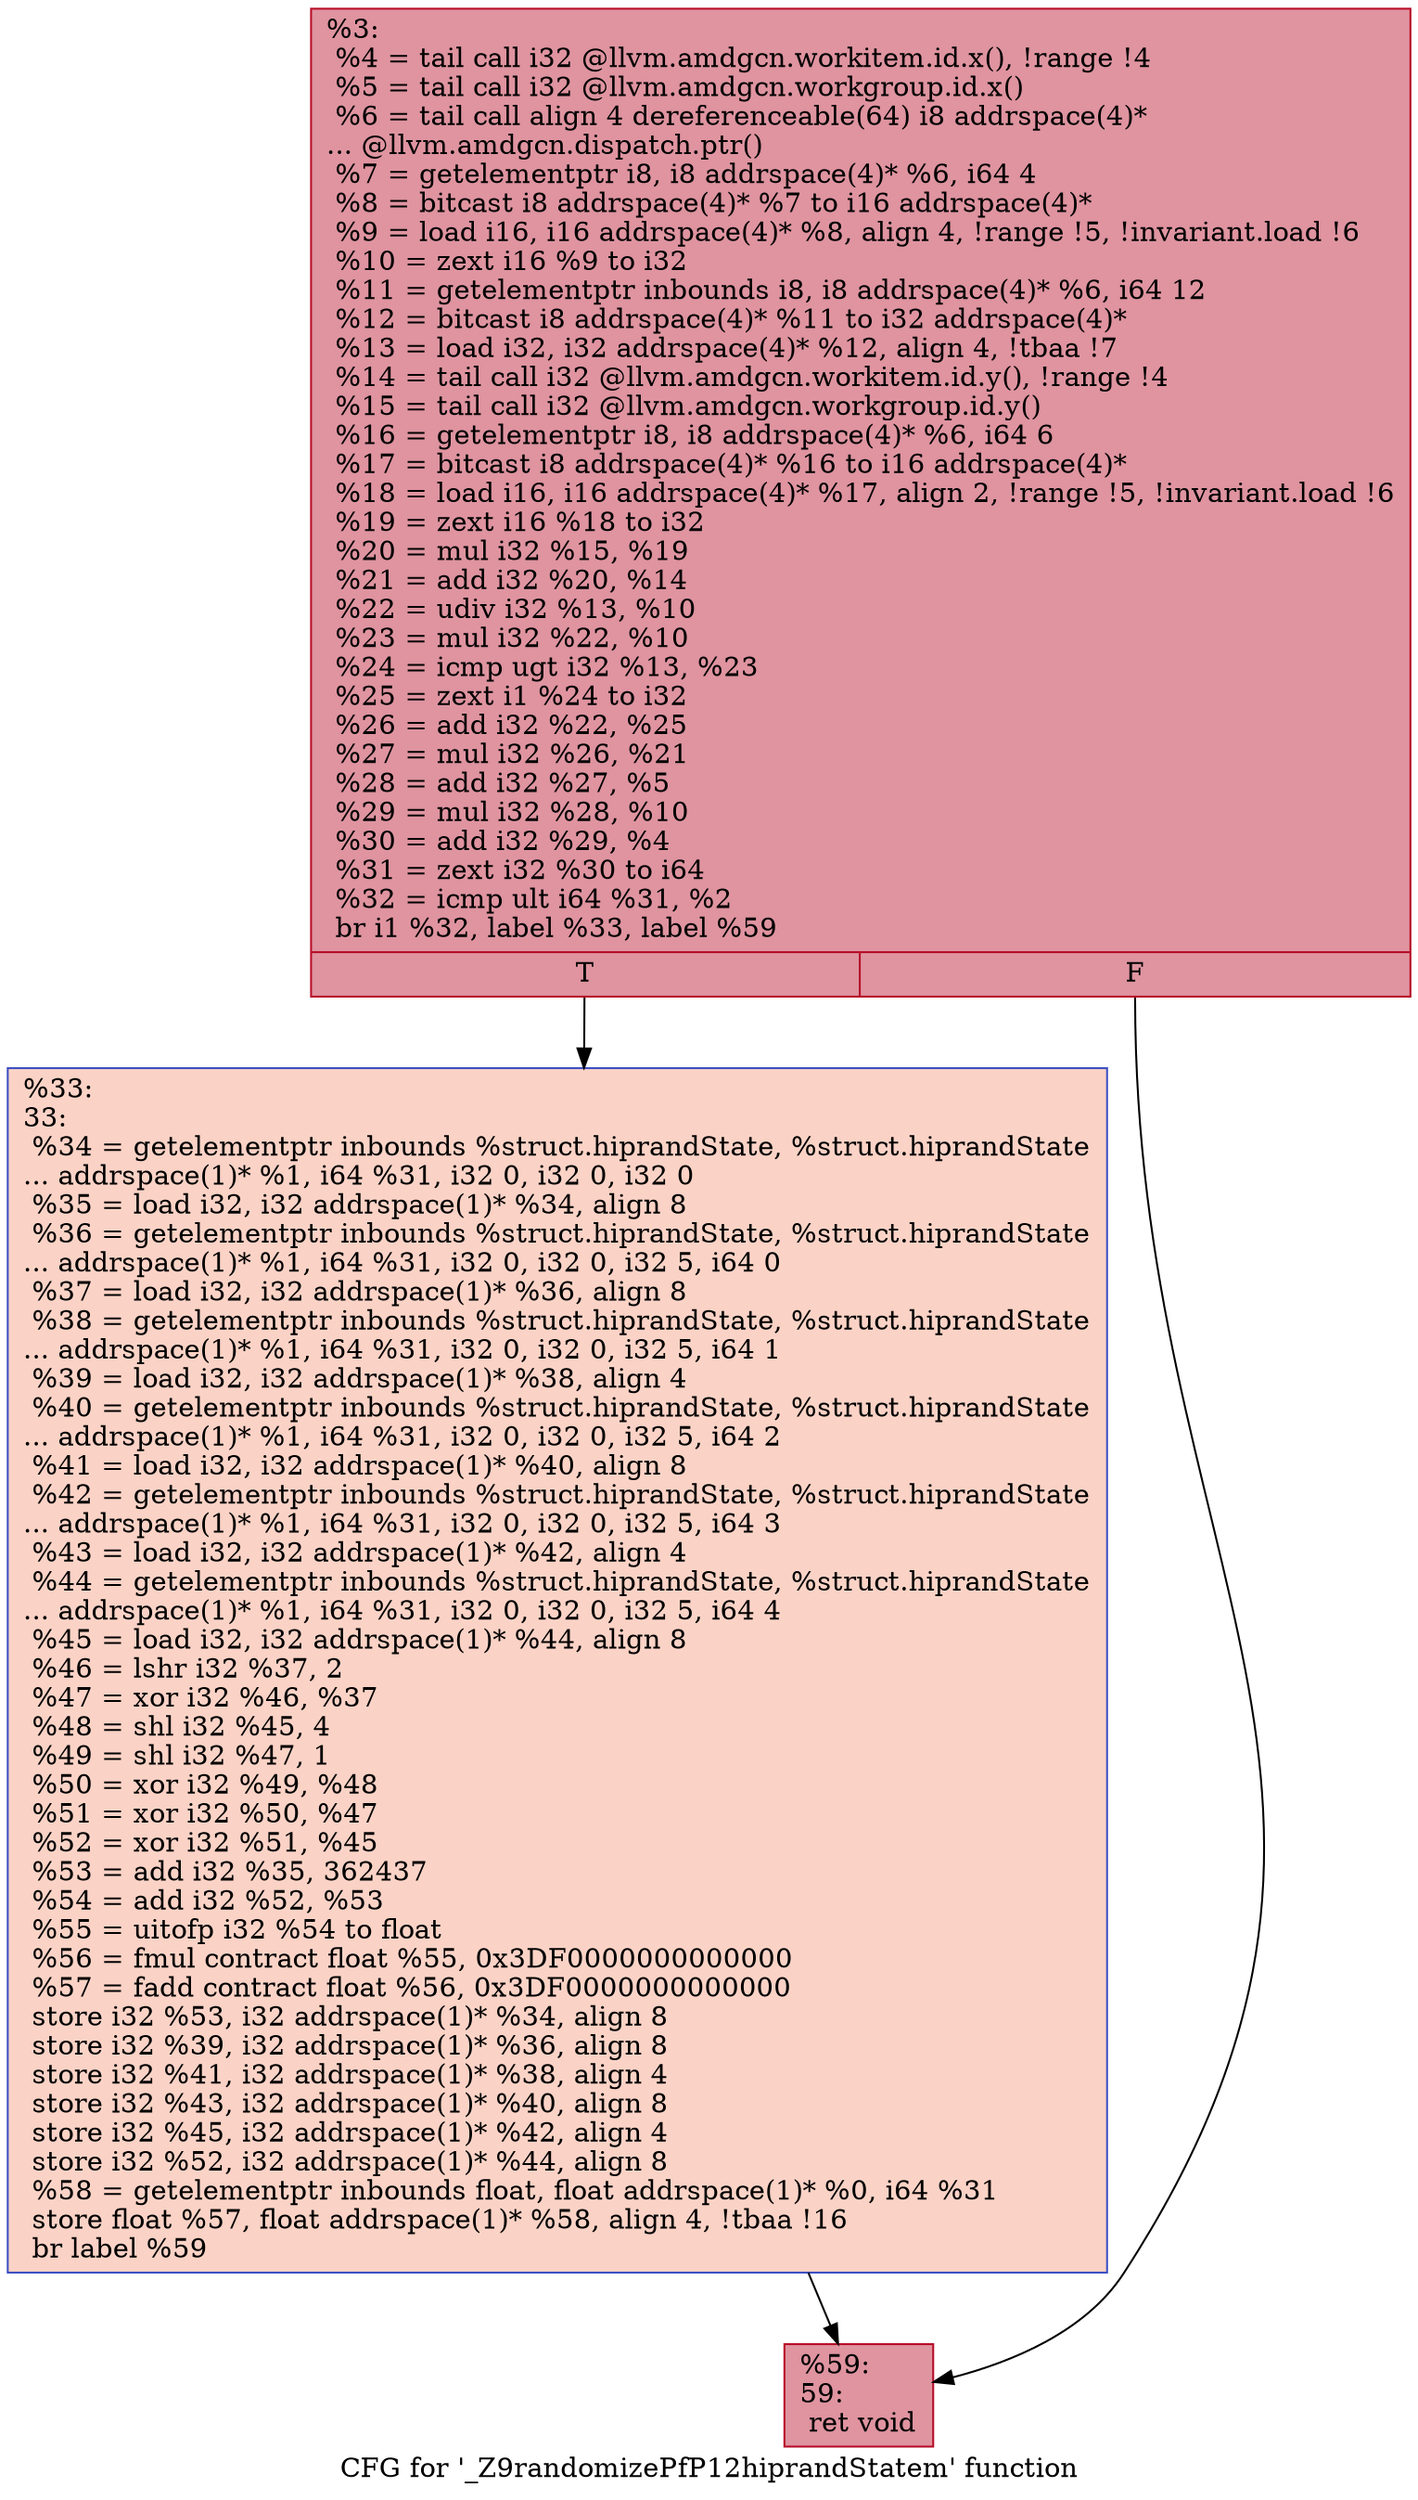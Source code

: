 digraph "CFG for '_Z9randomizePfP12hiprandStatem' function" {
	label="CFG for '_Z9randomizePfP12hiprandStatem' function";

	Node0x5fa2640 [shape=record,color="#b70d28ff", style=filled, fillcolor="#b70d2870",label="{%3:\l  %4 = tail call i32 @llvm.amdgcn.workitem.id.x(), !range !4\l  %5 = tail call i32 @llvm.amdgcn.workgroup.id.x()\l  %6 = tail call align 4 dereferenceable(64) i8 addrspace(4)*\l... @llvm.amdgcn.dispatch.ptr()\l  %7 = getelementptr i8, i8 addrspace(4)* %6, i64 4\l  %8 = bitcast i8 addrspace(4)* %7 to i16 addrspace(4)*\l  %9 = load i16, i16 addrspace(4)* %8, align 4, !range !5, !invariant.load !6\l  %10 = zext i16 %9 to i32\l  %11 = getelementptr inbounds i8, i8 addrspace(4)* %6, i64 12\l  %12 = bitcast i8 addrspace(4)* %11 to i32 addrspace(4)*\l  %13 = load i32, i32 addrspace(4)* %12, align 4, !tbaa !7\l  %14 = tail call i32 @llvm.amdgcn.workitem.id.y(), !range !4\l  %15 = tail call i32 @llvm.amdgcn.workgroup.id.y()\l  %16 = getelementptr i8, i8 addrspace(4)* %6, i64 6\l  %17 = bitcast i8 addrspace(4)* %16 to i16 addrspace(4)*\l  %18 = load i16, i16 addrspace(4)* %17, align 2, !range !5, !invariant.load !6\l  %19 = zext i16 %18 to i32\l  %20 = mul i32 %15, %19\l  %21 = add i32 %20, %14\l  %22 = udiv i32 %13, %10\l  %23 = mul i32 %22, %10\l  %24 = icmp ugt i32 %13, %23\l  %25 = zext i1 %24 to i32\l  %26 = add i32 %22, %25\l  %27 = mul i32 %26, %21\l  %28 = add i32 %27, %5\l  %29 = mul i32 %28, %10\l  %30 = add i32 %29, %4\l  %31 = zext i32 %30 to i64\l  %32 = icmp ult i64 %31, %2\l  br i1 %32, label %33, label %59\l|{<s0>T|<s1>F}}"];
	Node0x5fa2640:s0 -> Node0x5fa50a0;
	Node0x5fa2640:s1 -> Node0x5fa5130;
	Node0x5fa50a0 [shape=record,color="#3d50c3ff", style=filled, fillcolor="#f59c7d70",label="{%33:\l33:                                               \l  %34 = getelementptr inbounds %struct.hiprandState, %struct.hiprandState\l... addrspace(1)* %1, i64 %31, i32 0, i32 0, i32 0\l  %35 = load i32, i32 addrspace(1)* %34, align 8\l  %36 = getelementptr inbounds %struct.hiprandState, %struct.hiprandState\l... addrspace(1)* %1, i64 %31, i32 0, i32 0, i32 5, i64 0\l  %37 = load i32, i32 addrspace(1)* %36, align 8\l  %38 = getelementptr inbounds %struct.hiprandState, %struct.hiprandState\l... addrspace(1)* %1, i64 %31, i32 0, i32 0, i32 5, i64 1\l  %39 = load i32, i32 addrspace(1)* %38, align 4\l  %40 = getelementptr inbounds %struct.hiprandState, %struct.hiprandState\l... addrspace(1)* %1, i64 %31, i32 0, i32 0, i32 5, i64 2\l  %41 = load i32, i32 addrspace(1)* %40, align 8\l  %42 = getelementptr inbounds %struct.hiprandState, %struct.hiprandState\l... addrspace(1)* %1, i64 %31, i32 0, i32 0, i32 5, i64 3\l  %43 = load i32, i32 addrspace(1)* %42, align 4\l  %44 = getelementptr inbounds %struct.hiprandState, %struct.hiprandState\l... addrspace(1)* %1, i64 %31, i32 0, i32 0, i32 5, i64 4\l  %45 = load i32, i32 addrspace(1)* %44, align 8\l  %46 = lshr i32 %37, 2\l  %47 = xor i32 %46, %37\l  %48 = shl i32 %45, 4\l  %49 = shl i32 %47, 1\l  %50 = xor i32 %49, %48\l  %51 = xor i32 %50, %47\l  %52 = xor i32 %51, %45\l  %53 = add i32 %35, 362437\l  %54 = add i32 %52, %53\l  %55 = uitofp i32 %54 to float\l  %56 = fmul contract float %55, 0x3DF0000000000000\l  %57 = fadd contract float %56, 0x3DF0000000000000\l  store i32 %53, i32 addrspace(1)* %34, align 8\l  store i32 %39, i32 addrspace(1)* %36, align 8\l  store i32 %41, i32 addrspace(1)* %38, align 4\l  store i32 %43, i32 addrspace(1)* %40, align 8\l  store i32 %45, i32 addrspace(1)* %42, align 4\l  store i32 %52, i32 addrspace(1)* %44, align 8\l  %58 = getelementptr inbounds float, float addrspace(1)* %0, i64 %31\l  store float %57, float addrspace(1)* %58, align 4, !tbaa !16\l  br label %59\l}"];
	Node0x5fa50a0 -> Node0x5fa5130;
	Node0x5fa5130 [shape=record,color="#b70d28ff", style=filled, fillcolor="#b70d2870",label="{%59:\l59:                                               \l  ret void\l}"];
}
